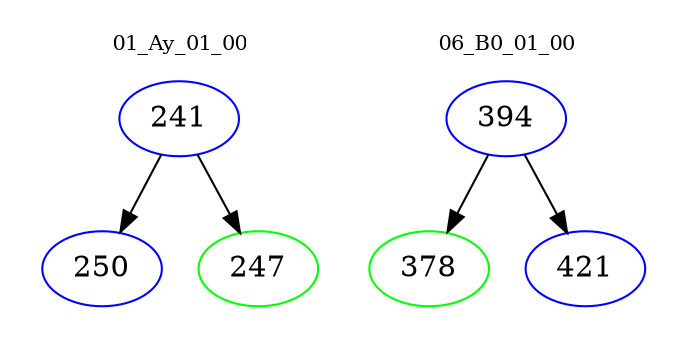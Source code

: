 digraph{
subgraph cluster_0 {
color = white
label = "01_Ay_01_00";
fontsize=10;
T0_241 [label="241", color="blue"]
T0_241 -> T0_250 [color="black"]
T0_250 [label="250", color="blue"]
T0_241 -> T0_247 [color="black"]
T0_247 [label="247", color="green"]
}
subgraph cluster_1 {
color = white
label = "06_B0_01_00";
fontsize=10;
T1_394 [label="394", color="blue"]
T1_394 -> T1_378 [color="black"]
T1_378 [label="378", color="green"]
T1_394 -> T1_421 [color="black"]
T1_421 [label="421", color="blue"]
}
}
